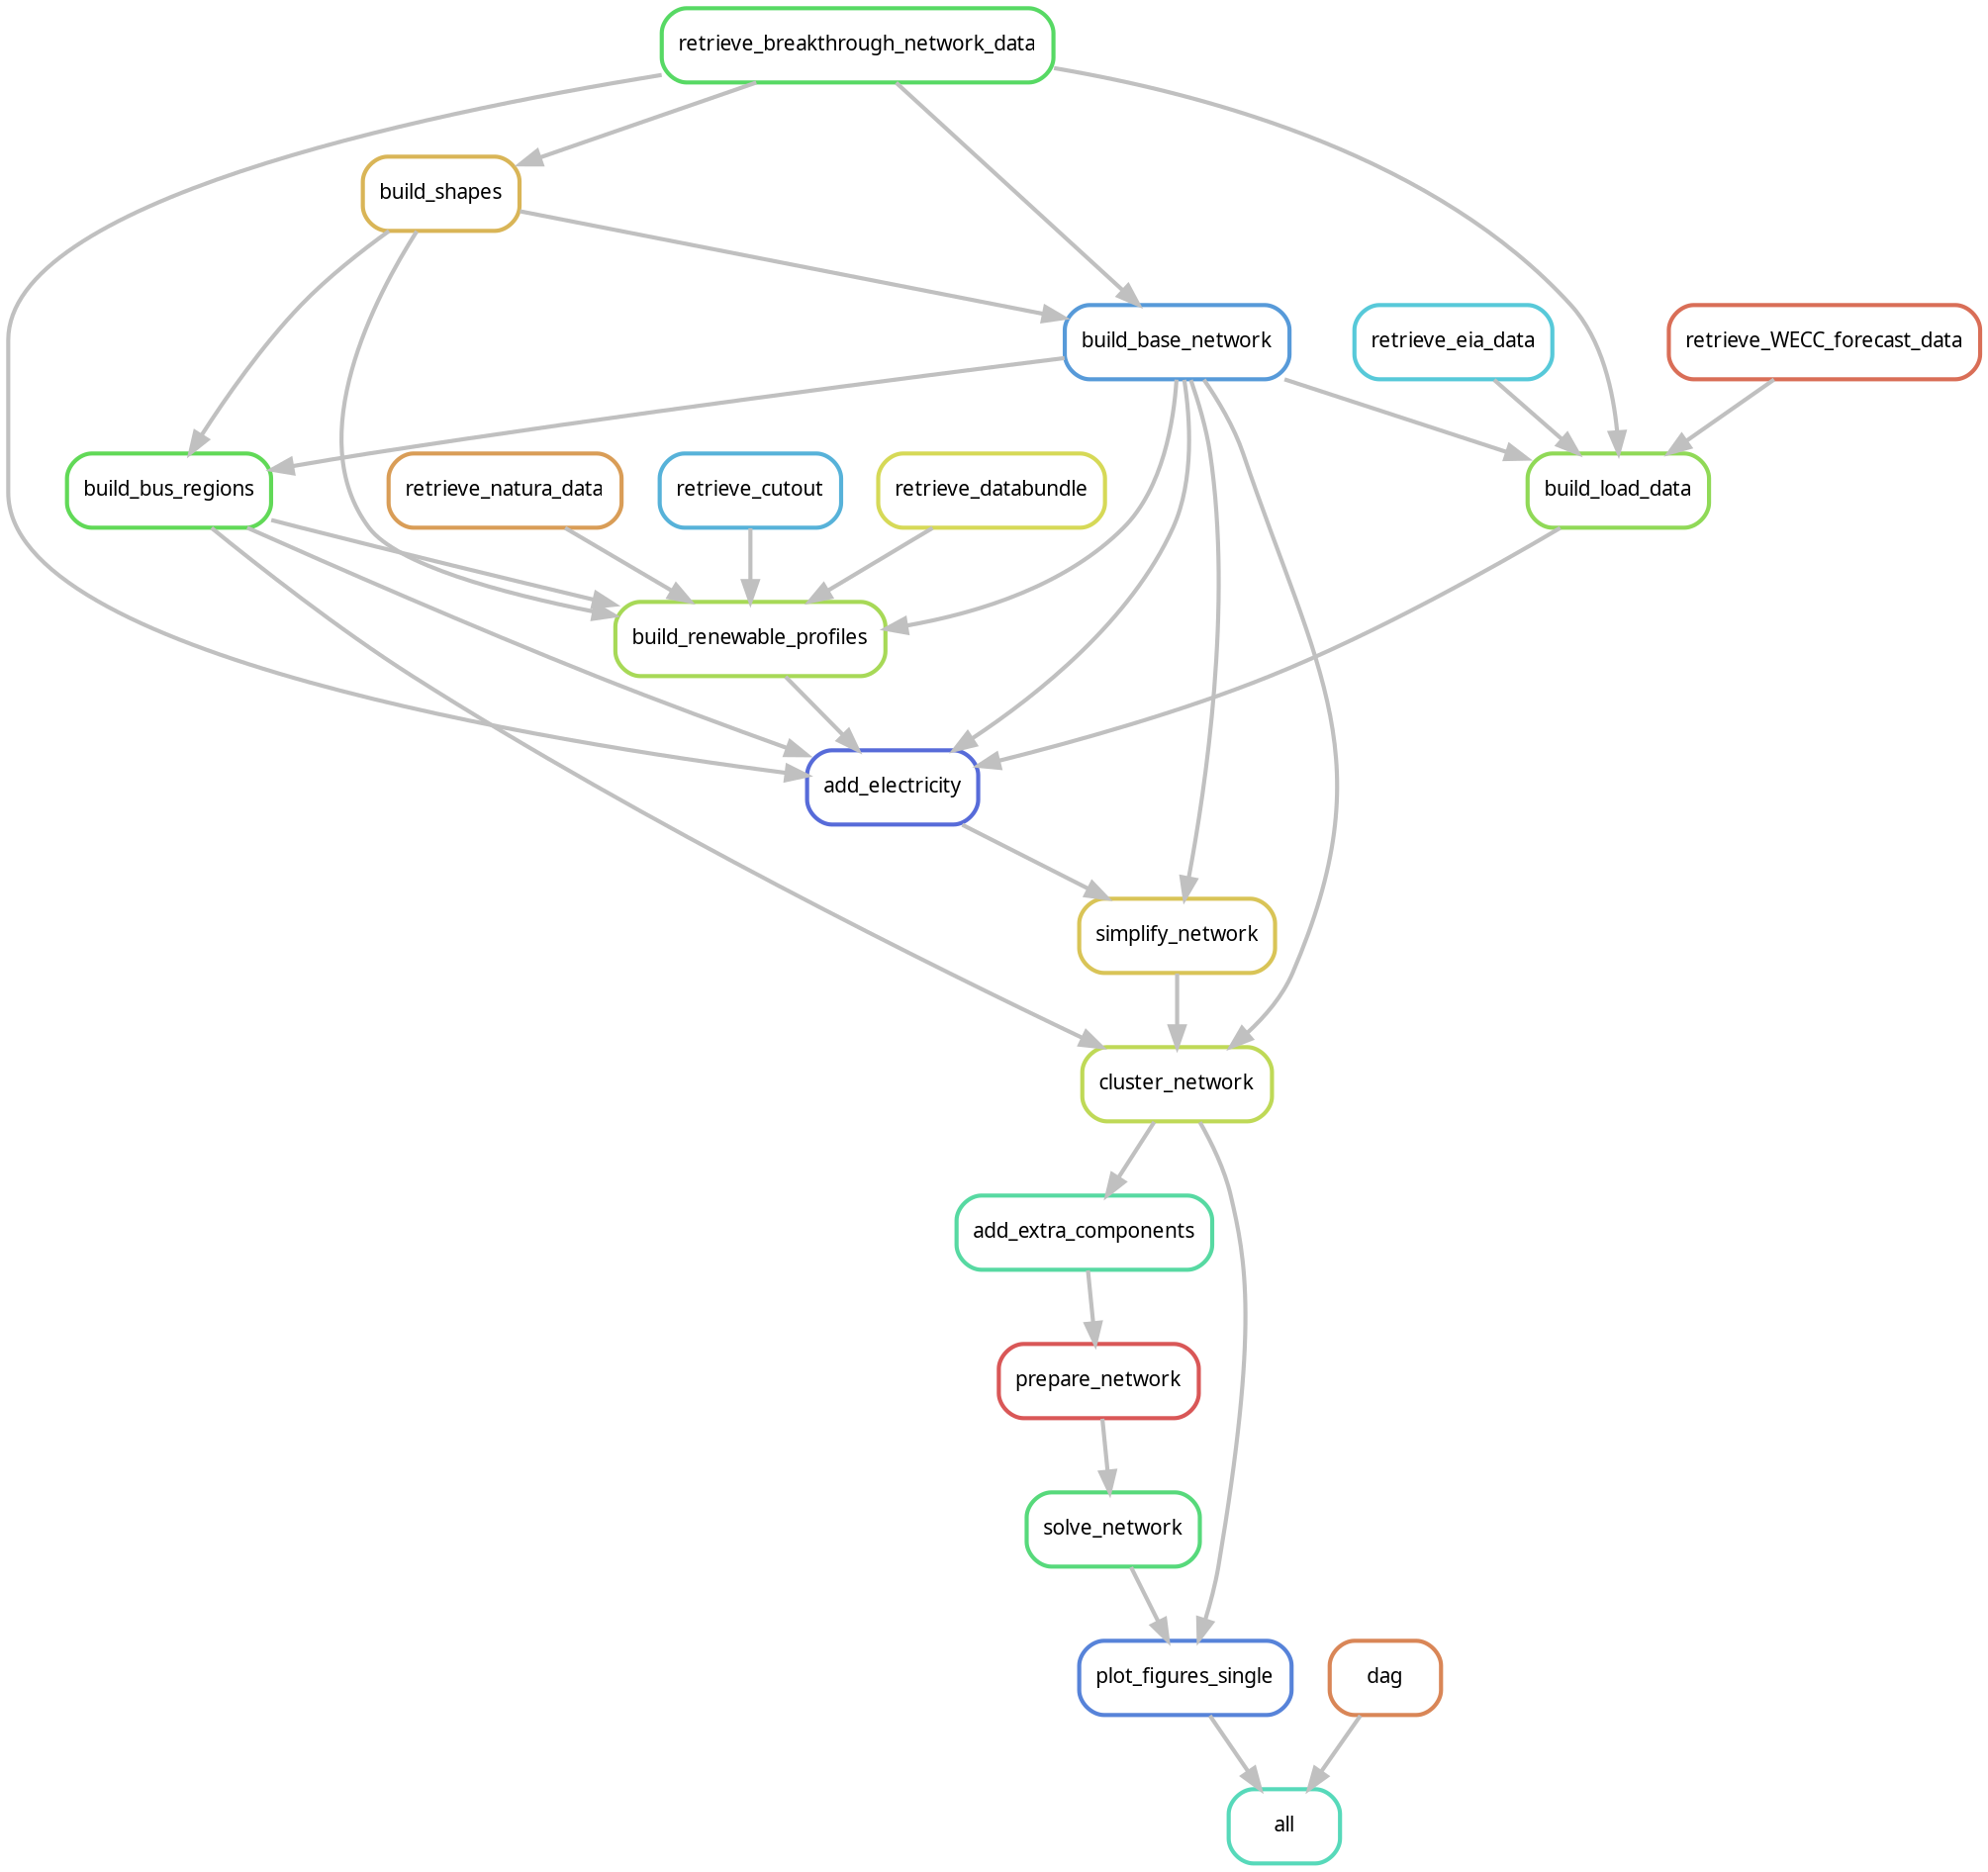 digraph snakemake_dag {
    graph[bgcolor=white, margin=0];
    node[shape=box, style=rounded, fontname=sans,                 fontsize=10, penwidth=2];
    edge[penwidth=2, color=grey];
	0[label = "all", color = "0.46 0.6 0.85", style="rounded"];
	1[label = "plot_figures_single", color = "0.61 0.6 0.85", style="rounded"];
	2[label = "solve_network", color = "0.38 0.6 0.85", style="rounded"];
	3[label = "prepare_network", color = "0.00 0.6 0.85", style="rounded"];
	4[label = "add_extra_components", color = "0.43 0.6 0.85", style="rounded"];
	5[label = "cluster_network", color = "0.20 0.6 0.85", style="rounded"];
	6[label = "simplify_network", color = "0.14 0.6 0.85", style="rounded"];
	7[label = "build_base_network", color = "0.58 0.6 0.85", style="rounded"];
	8[label = "retrieve_breakthrough_network_data", color = "0.35 0.6 0.85", style="rounded"];
	9[label = "build_shapes", color = "0.12 0.6 0.85", style="rounded"];
	10[label = "add_electricity", color = "0.64 0.6 0.85", style="rounded"];
	11[label = "build_renewable_profiles", color = "0.23 0.6 0.85", style="rounded"];
	12[label = "retrieve_databundle", color = "0.17 0.6 0.85", style="rounded"];
	13[label = "retrieve_natura_data", color = "0.09 0.6 0.85", style="rounded"];
	14[label = "build_bus_regions", color = "0.32 0.6 0.85", style="rounded"];
	15[label = "retrieve_cutout", color = "0.55 0.6 0.85", style="rounded"];
	16[label = "build_load_data", color = "0.26 0.6 0.85", style="rounded"];
	17[label = "retrieve_WECC_forecast_data", color = "0.03 0.6 0.85", style="rounded"];
	18[label = "retrieve_eia_data", color = "0.52 0.6 0.85", style="rounded"];
	19[label = "dag", color = "0.06 0.6 0.85", style="rounded"];
	19 -> 0
	1 -> 0
	5 -> 1
	2 -> 1
	3 -> 2
	4 -> 3
	5 -> 4
	6 -> 5
	14 -> 5
	7 -> 5
	10 -> 6
	7 -> 6
	8 -> 7
	9 -> 7
	8 -> 9
	8 -> 10
	11 -> 10
	7 -> 10
	16 -> 10
	14 -> 10
	15 -> 11
	7 -> 11
	9 -> 11
	13 -> 11
	14 -> 11
	12 -> 11
	7 -> 14
	9 -> 14
	17 -> 16
	18 -> 16
	8 -> 16
	7 -> 16
}            
